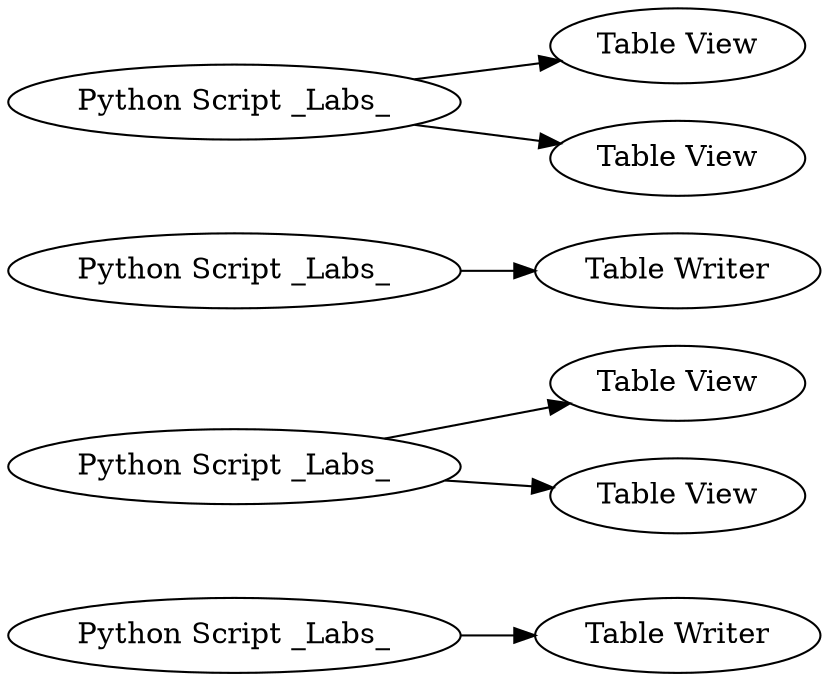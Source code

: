 digraph {
	1 [label="Python Script _Labs_"]
	2 [label="Python Script _Labs_"]
	3 [label="Python Script _Labs_"]
	4 [label="Python Script _Labs_"]
	5 [label="Table Writer"]
	6 [label="Table Writer"]
	11 [label="Table View"]
	12 [label="Table View"]
	13 [label="Table View"]
	14 [label="Table View"]
	1 -> 5
	2 -> 11
	2 -> 12
	3 -> 6
	4 -> 13
	4 -> 14
	rankdir=LR
}
